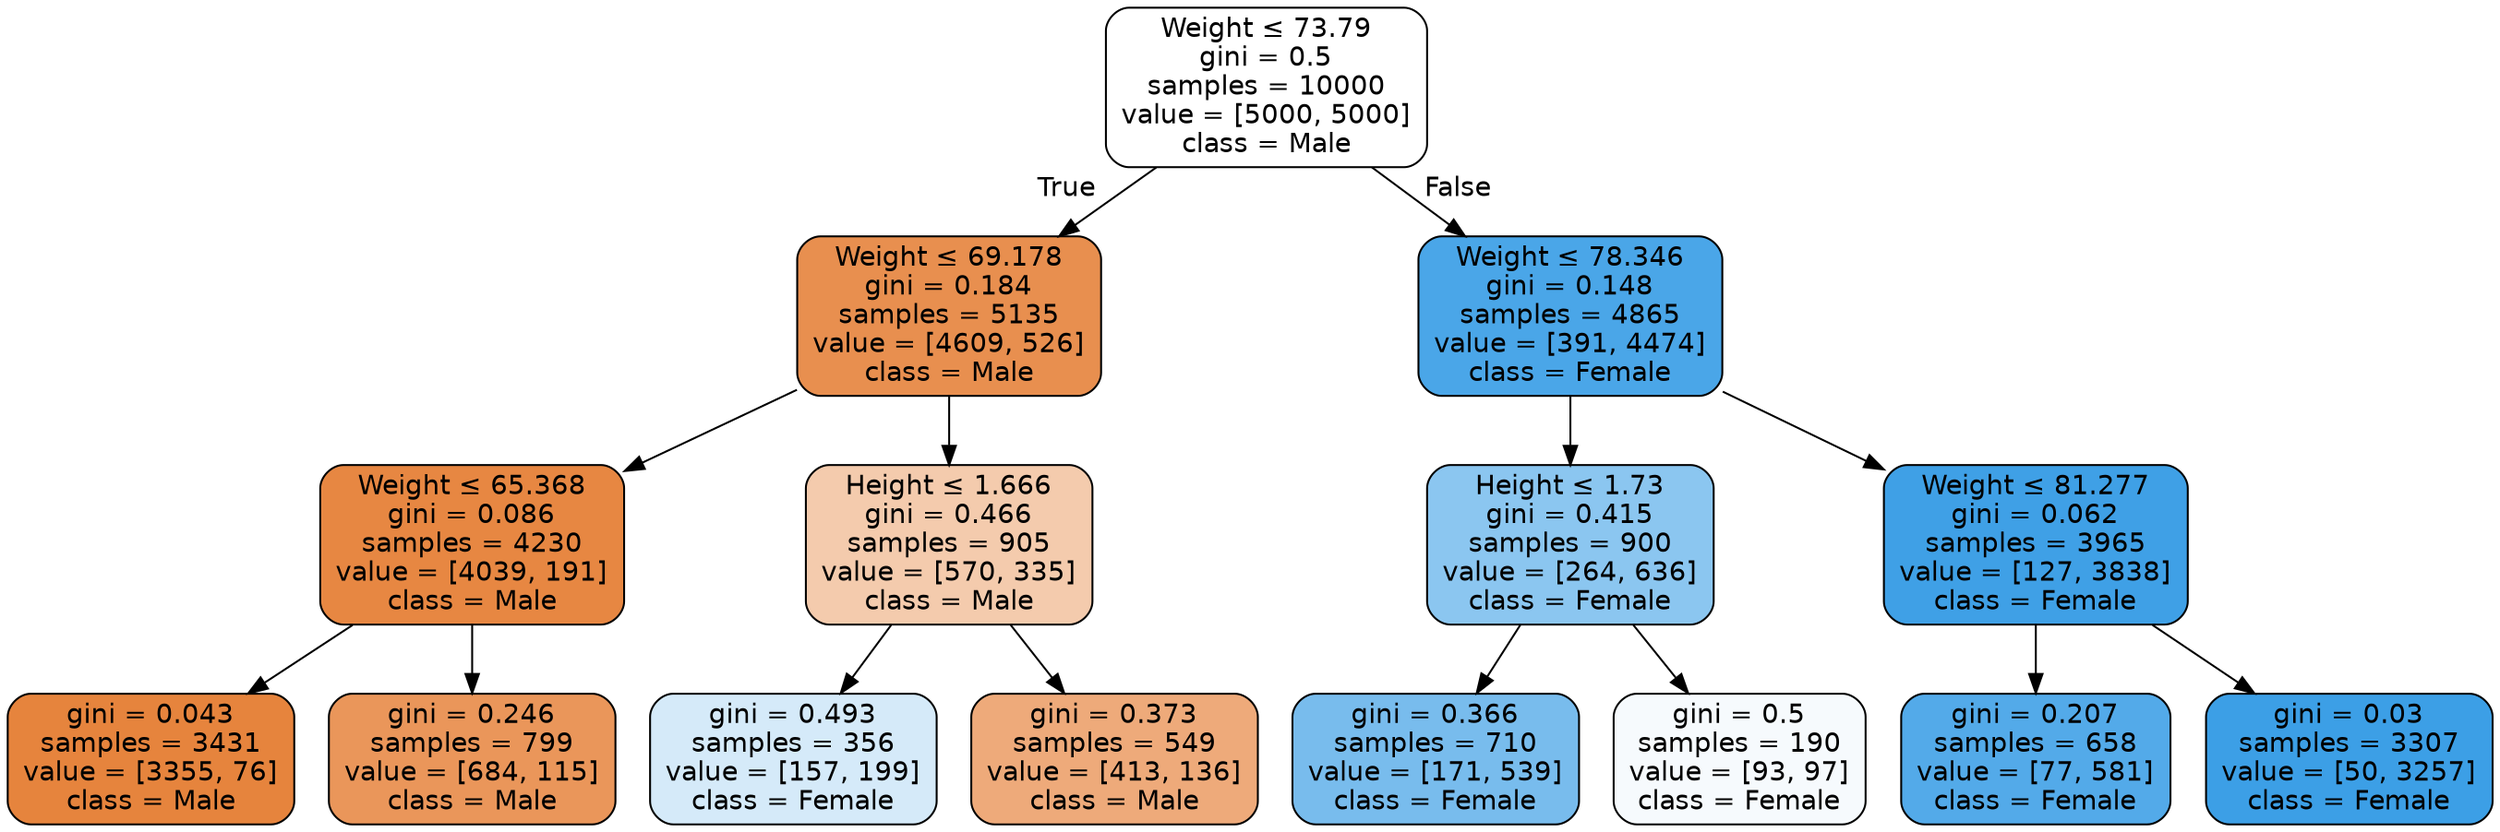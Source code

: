 digraph Tree {
node [shape=box, style="filled, rounded", color="black", fontname=helvetica] ;
edge [fontname=helvetica] ;
0 [label=<Weight &le; 73.79<br/>gini = 0.5<br/>samples = 10000<br/>value = [5000, 5000]<br/>class = Male>, fillcolor="#e5813900"] ;
1 [label=<Weight &le; 69.178<br/>gini = 0.184<br/>samples = 5135<br/>value = [4609, 526]<br/>class = Male>, fillcolor="#e58139e2"] ;
0 -> 1 [labeldistance=2.5, labelangle=45, headlabel="True"] ;
2 [label=<Weight &le; 65.368<br/>gini = 0.086<br/>samples = 4230<br/>value = [4039, 191]<br/>class = Male>, fillcolor="#e58139f3"] ;
1 -> 2 ;
3 [label=<gini = 0.043<br/>samples = 3431<br/>value = [3355, 76]<br/>class = Male>, fillcolor="#e58139f9"] ;
2 -> 3 ;
4 [label=<gini = 0.246<br/>samples = 799<br/>value = [684, 115]<br/>class = Male>, fillcolor="#e58139d4"] ;
2 -> 4 ;
5 [label=<Height &le; 1.666<br/>gini = 0.466<br/>samples = 905<br/>value = [570, 335]<br/>class = Male>, fillcolor="#e5813969"] ;
1 -> 5 ;
6 [label=<gini = 0.493<br/>samples = 356<br/>value = [157, 199]<br/>class = Female>, fillcolor="#399de536"] ;
5 -> 6 ;
7 [label=<gini = 0.373<br/>samples = 549<br/>value = [413, 136]<br/>class = Male>, fillcolor="#e58139ab"] ;
5 -> 7 ;
8 [label=<Weight &le; 78.346<br/>gini = 0.148<br/>samples = 4865<br/>value = [391, 4474]<br/>class = Female>, fillcolor="#399de5e9"] ;
0 -> 8 [labeldistance=2.5, labelangle=-45, headlabel="False"] ;
9 [label=<Height &le; 1.73<br/>gini = 0.415<br/>samples = 900<br/>value = [264, 636]<br/>class = Female>, fillcolor="#399de595"] ;
8 -> 9 ;
10 [label=<gini = 0.366<br/>samples = 710<br/>value = [171, 539]<br/>class = Female>, fillcolor="#399de5ae"] ;
9 -> 10 ;
11 [label=<gini = 0.5<br/>samples = 190<br/>value = [93, 97]<br/>class = Female>, fillcolor="#399de50b"] ;
9 -> 11 ;
12 [label=<Weight &le; 81.277<br/>gini = 0.062<br/>samples = 3965<br/>value = [127, 3838]<br/>class = Female>, fillcolor="#399de5f7"] ;
8 -> 12 ;
13 [label=<gini = 0.207<br/>samples = 658<br/>value = [77, 581]<br/>class = Female>, fillcolor="#399de5dd"] ;
12 -> 13 ;
14 [label=<gini = 0.03<br/>samples = 3307<br/>value = [50, 3257]<br/>class = Female>, fillcolor="#399de5fb"] ;
12 -> 14 ;
}